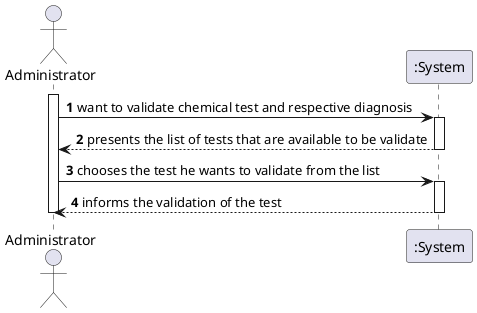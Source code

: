 @startuml
autonumber
actor "Administrator" as OE

activate OE
OE -> ":System" : want to validate chemical test and respective diagnosis
activate ":System"
":System" --> OE : presents the list of tests that are available to be validate
deactivate ":System"
OE -> ":System" : chooses the test he wants to validate from the list
activate ":System"
":System" --> OE : informs the validation of the test
deactivate ":System"

deactivate OE

@enduml
